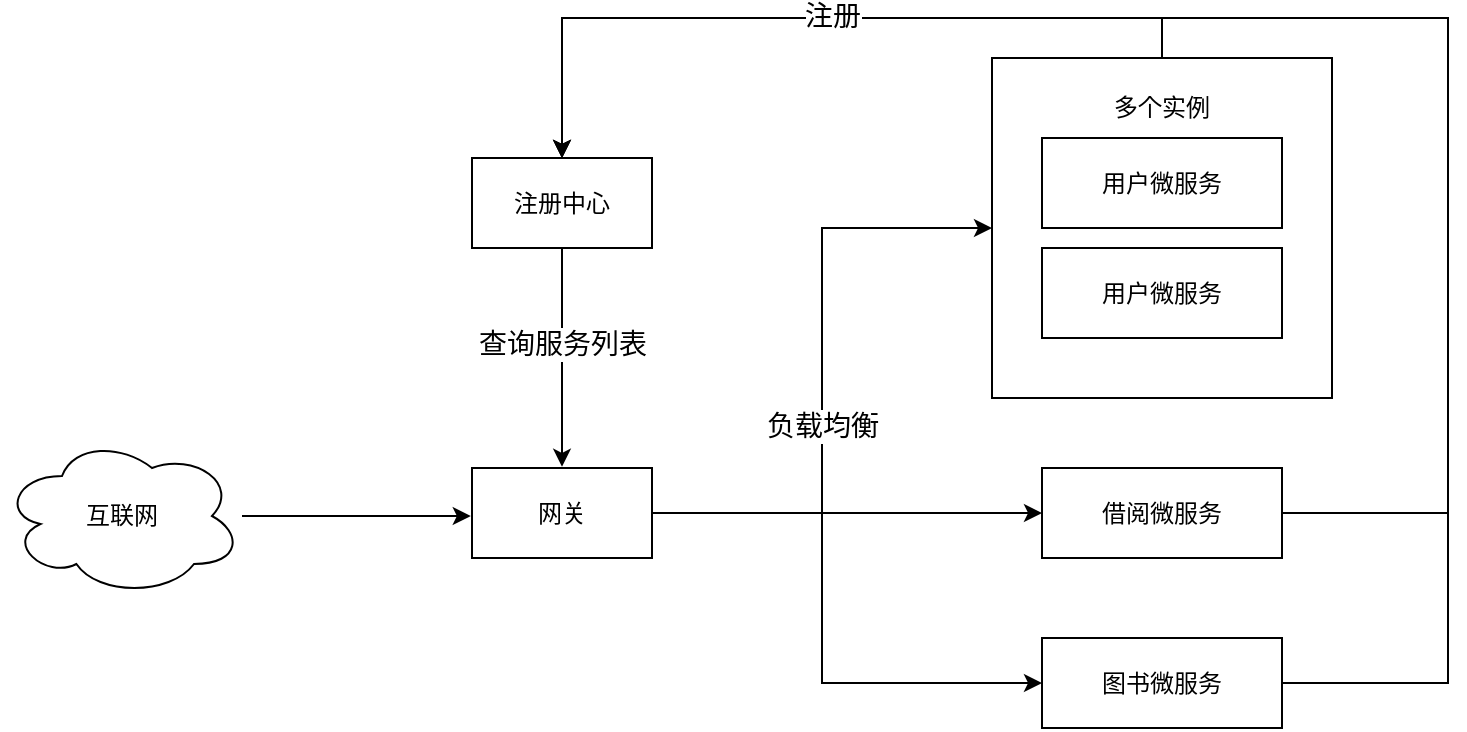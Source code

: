 <mxfile version="24.2.2" type="github" pages="2">
  <diagram id="xFNDtRZFh8RqnuoztKxU" name="Gateway">
    <mxGraphModel dx="656" dy="495" grid="0" gridSize="10" guides="1" tooltips="1" connect="1" arrows="1" fold="1" page="1" pageScale="1" pageWidth="1920" pageHeight="1200" math="0" shadow="0">
      <root>
        <mxCell id="0" />
        <mxCell id="1" parent="0" />
        <mxCell id="51kPHxiHg_8z1Se04hpg-21" style="edgeStyle=orthogonalEdgeStyle;rounded=0;orthogonalLoop=1;jettySize=auto;html=1;entryX=0.5;entryY=0;entryDx=0;entryDy=0;" parent="1" source="51kPHxiHg_8z1Se04hpg-14" target="51kPHxiHg_8z1Se04hpg-6" edge="1">
          <mxGeometry relative="1" as="geometry">
            <Array as="points">
              <mxPoint x="850" y="160" />
              <mxPoint x="550" y="160" />
            </Array>
          </mxGeometry>
        </mxCell>
        <mxCell id="51kPHxiHg_8z1Se04hpg-14" value="" style="whiteSpace=wrap;html=1;aspect=fixed;" parent="1" vertex="1">
          <mxGeometry x="765" y="180" width="170" height="170" as="geometry" />
        </mxCell>
        <mxCell id="51kPHxiHg_8z1Se04hpg-16" style="edgeStyle=orthogonalEdgeStyle;rounded=0;orthogonalLoop=1;jettySize=auto;html=1;" parent="1" source="T08L05lM57PY2SIiKqLK-1" edge="1">
          <mxGeometry relative="1" as="geometry">
            <mxPoint x="504.4" y="409" as="targetPoint" />
          </mxGeometry>
        </mxCell>
        <mxCell id="T08L05lM57PY2SIiKqLK-1" value="互联网" style="ellipse;shape=cloud;whiteSpace=wrap;html=1;" parent="1" vertex="1">
          <mxGeometry x="270" y="369" width="120" height="80" as="geometry" />
        </mxCell>
        <mxCell id="51kPHxiHg_8z1Se04hpg-17" style="edgeStyle=orthogonalEdgeStyle;rounded=0;orthogonalLoop=1;jettySize=auto;html=1;entryX=0;entryY=0.5;entryDx=0;entryDy=0;" parent="1" source="51kPHxiHg_8z1Se04hpg-1" target="51kPHxiHg_8z1Se04hpg-10" edge="1">
          <mxGeometry relative="1" as="geometry" />
        </mxCell>
        <mxCell id="51kPHxiHg_8z1Se04hpg-19" style="edgeStyle=orthogonalEdgeStyle;rounded=0;orthogonalLoop=1;jettySize=auto;html=1;entryX=0;entryY=0.5;entryDx=0;entryDy=0;" parent="1" source="51kPHxiHg_8z1Se04hpg-1" target="51kPHxiHg_8z1Se04hpg-11" edge="1">
          <mxGeometry relative="1" as="geometry">
            <Array as="points">
              <mxPoint x="680" y="408" />
              <mxPoint x="680" y="493" />
            </Array>
          </mxGeometry>
        </mxCell>
        <mxCell id="51kPHxiHg_8z1Se04hpg-25" style="edgeStyle=orthogonalEdgeStyle;rounded=0;orthogonalLoop=1;jettySize=auto;html=1;entryX=0;entryY=0.5;entryDx=0;entryDy=0;" parent="1" source="51kPHxiHg_8z1Se04hpg-1" target="51kPHxiHg_8z1Se04hpg-14" edge="1">
          <mxGeometry relative="1" as="geometry" />
        </mxCell>
        <mxCell id="51kPHxiHg_8z1Se04hpg-27" value="&lt;font style=&quot;font-size: 14px;&quot;&gt;负载均衡&lt;/font&gt;" style="edgeLabel;html=1;align=center;verticalAlign=middle;resizable=0;points=[];" parent="51kPHxiHg_8z1Se04hpg-25" vertex="1" connectable="0">
          <mxGeometry x="-0.179" relative="1" as="geometry">
            <mxPoint as="offset" />
          </mxGeometry>
        </mxCell>
        <mxCell id="51kPHxiHg_8z1Se04hpg-1" value="网关" style="rounded=0;whiteSpace=wrap;html=1;" parent="1" vertex="1">
          <mxGeometry x="505" y="385" width="90" height="45" as="geometry" />
        </mxCell>
        <mxCell id="51kPHxiHg_8z1Se04hpg-20" style="edgeStyle=orthogonalEdgeStyle;rounded=0;orthogonalLoop=1;jettySize=auto;html=1;" parent="1" source="51kPHxiHg_8z1Se04hpg-6" edge="1">
          <mxGeometry relative="1" as="geometry">
            <mxPoint x="550" y="384.4" as="targetPoint" />
          </mxGeometry>
        </mxCell>
        <mxCell id="51kPHxiHg_8z1Se04hpg-29" value="&lt;font style=&quot;font-size: 14px;&quot;&gt;查询服务列表&lt;/font&gt;" style="edgeLabel;html=1;align=center;verticalAlign=middle;resizable=0;points=[];" parent="51kPHxiHg_8z1Se04hpg-20" vertex="1" connectable="0">
          <mxGeometry x="-0.134" relative="1" as="geometry">
            <mxPoint as="offset" />
          </mxGeometry>
        </mxCell>
        <mxCell id="51kPHxiHg_8z1Se04hpg-6" value="注册中心" style="rounded=0;whiteSpace=wrap;html=1;" parent="1" vertex="1">
          <mxGeometry x="505" y="230" width="90" height="45" as="geometry" />
        </mxCell>
        <mxCell id="51kPHxiHg_8z1Se04hpg-24" style="edgeStyle=orthogonalEdgeStyle;rounded=0;orthogonalLoop=1;jettySize=auto;html=1;entryX=0.5;entryY=0;entryDx=0;entryDy=0;" parent="1" source="51kPHxiHg_8z1Se04hpg-10" target="51kPHxiHg_8z1Se04hpg-6" edge="1">
          <mxGeometry relative="1" as="geometry">
            <Array as="points">
              <mxPoint x="993" y="408" />
              <mxPoint x="993" y="160" />
              <mxPoint x="550" y="160" />
            </Array>
          </mxGeometry>
        </mxCell>
        <mxCell id="51kPHxiHg_8z1Se04hpg-10" value="借阅微服务" style="rounded=0;whiteSpace=wrap;html=1;" parent="1" vertex="1">
          <mxGeometry x="790" y="385" width="120" height="45" as="geometry" />
        </mxCell>
        <mxCell id="51kPHxiHg_8z1Se04hpg-22" style="edgeStyle=orthogonalEdgeStyle;rounded=0;orthogonalLoop=1;jettySize=auto;html=1;entryX=0.5;entryY=0;entryDx=0;entryDy=0;" parent="1" source="51kPHxiHg_8z1Se04hpg-11" target="51kPHxiHg_8z1Se04hpg-6" edge="1">
          <mxGeometry relative="1" as="geometry">
            <Array as="points">
              <mxPoint x="993" y="493" />
              <mxPoint x="993" y="160" />
              <mxPoint x="550" y="160" />
            </Array>
          </mxGeometry>
        </mxCell>
        <mxCell id="51kPHxiHg_8z1Se04hpg-30" value="&lt;font style=&quot;font-size: 14px;&quot;&gt;注册&lt;/font&gt;" style="edgeLabel;html=1;align=center;verticalAlign=middle;resizable=0;points=[];" parent="51kPHxiHg_8z1Se04hpg-22" vertex="1" connectable="0">
          <mxGeometry x="0.568" y="-3" relative="1" as="geometry">
            <mxPoint x="4" y="2" as="offset" />
          </mxGeometry>
        </mxCell>
        <mxCell id="51kPHxiHg_8z1Se04hpg-11" value="图书微服务" style="rounded=0;whiteSpace=wrap;html=1;" parent="1" vertex="1">
          <mxGeometry x="790" y="470" width="120" height="45" as="geometry" />
        </mxCell>
        <mxCell id="51kPHxiHg_8z1Se04hpg-12" value="用户微服务" style="rounded=0;whiteSpace=wrap;html=1;" parent="1" vertex="1">
          <mxGeometry x="790" y="275" width="120" height="45" as="geometry" />
        </mxCell>
        <mxCell id="51kPHxiHg_8z1Se04hpg-13" value="用户微服务" style="rounded=0;whiteSpace=wrap;html=1;" parent="1" vertex="1">
          <mxGeometry x="790" y="220" width="120" height="45" as="geometry" />
        </mxCell>
        <mxCell id="51kPHxiHg_8z1Se04hpg-26" value="多个实例" style="text;html=1;strokeColor=none;fillColor=none;align=center;verticalAlign=middle;whiteSpace=wrap;rounded=0;" parent="1" vertex="1">
          <mxGeometry x="820" y="190" width="60" height="30" as="geometry" />
        </mxCell>
      </root>
    </mxGraphModel>
  </diagram>
  <diagram id="Q8P9O9EYSQF2xFaym3fZ" name="Openfeign">
    <mxGraphModel dx="1050" dy="522" grid="0" gridSize="10" guides="1" tooltips="1" connect="1" arrows="1" fold="1" page="1" pageScale="1" pageWidth="1920" pageHeight="1200" math="0" shadow="0">
      <root>
        <mxCell id="0" />
        <mxCell id="1" parent="0" />
        <mxCell id="FUFxqXZrgqdT7hnDQ8rB-3" value="" style="rounded=0;whiteSpace=wrap;html=1;fillColor=#ffe6cc;strokeColor=#d79b00;" vertex="1" parent="1">
          <mxGeometry x="398" y="198" width="218" height="146" as="geometry" />
        </mxCell>
        <mxCell id="FUFxqXZrgqdT7hnDQ8rB-18" style="edgeStyle=orthogonalEdgeStyle;rounded=0;orthogonalLoop=1;jettySize=auto;html=1;entryX=0;entryY=0.5;entryDx=0;entryDy=0;" edge="1" parent="1" source="FUFxqXZrgqdT7hnDQ8rB-1" target="FUFxqXZrgqdT7hnDQ8rB-4">
          <mxGeometry relative="1" as="geometry" />
        </mxCell>
        <mxCell id="FUFxqXZrgqdT7hnDQ8rB-1" value="服务消费者" style="rounded=1;whiteSpace=wrap;html=1;fillColor=#e1d5e7;strokeColor=#9673a6;" vertex="1" parent="1">
          <mxGeometry x="158" y="263" width="120" height="60" as="geometry" />
        </mxCell>
        <mxCell id="FUFxqXZrgqdT7hnDQ8rB-24" style="edgeStyle=orthogonalEdgeStyle;rounded=0;orthogonalLoop=1;jettySize=auto;html=1;endArrow=none;endFill=0;dashed=1;" edge="1" parent="1" source="FUFxqXZrgqdT7hnDQ8rB-2">
          <mxGeometry relative="1" as="geometry">
            <mxPoint x="796" y="438.824" as="targetPoint" />
          </mxGeometry>
        </mxCell>
        <mxCell id="FUFxqXZrgqdT7hnDQ8rB-2" value="服务提供者" style="rounded=1;whiteSpace=wrap;html=1;fillColor=#f8cecc;strokeColor=#b85450;" vertex="1" parent="1">
          <mxGeometry x="736" y="263" width="120" height="60" as="geometry" />
        </mxCell>
        <mxCell id="FUFxqXZrgqdT7hnDQ8rB-7" value="&lt;b&gt;&lt;font style=&quot;font-size: 14px;&quot;&gt;公共API模块&lt;/font&gt;&lt;/b&gt;" style="text;html=1;align=center;verticalAlign=middle;whiteSpace=wrap;rounded=0;" vertex="1" parent="1">
          <mxGeometry x="456.5" y="206" width="101" height="30" as="geometry" />
        </mxCell>
        <mxCell id="FUFxqXZrgqdT7hnDQ8rB-21" style="edgeStyle=orthogonalEdgeStyle;rounded=0;orthogonalLoop=1;jettySize=auto;html=1;entryX=0;entryY=0.5;entryDx=0;entryDy=0;" edge="1" parent="1" source="FUFxqXZrgqdT7hnDQ8rB-4" target="FUFxqXZrgqdT7hnDQ8rB-2">
          <mxGeometry relative="1" as="geometry" />
        </mxCell>
        <mxCell id="FUFxqXZrgqdT7hnDQ8rB-32" value="注册中心" style="edgeLabel;html=1;align=center;verticalAlign=middle;resizable=0;points=[];" vertex="1" connectable="0" parent="FUFxqXZrgqdT7hnDQ8rB-21">
          <mxGeometry x="0.125" y="-2" relative="1" as="geometry">
            <mxPoint x="9" as="offset" />
          </mxGeometry>
        </mxCell>
        <mxCell id="FUFxqXZrgqdT7hnDQ8rB-26" style="edgeStyle=orthogonalEdgeStyle;rounded=0;orthogonalLoop=1;jettySize=auto;html=1;endArrow=none;endFill=0;dashed=1;" edge="1" parent="1" source="FUFxqXZrgqdT7hnDQ8rB-4">
          <mxGeometry relative="1" as="geometry">
            <mxPoint x="507" y="445.412" as="targetPoint" />
          </mxGeometry>
        </mxCell>
        <mxCell id="FUFxqXZrgqdT7hnDQ8rB-4" value="服务接口" style="rounded=1;whiteSpace=wrap;html=1;fillColor=#fff2cc;strokeColor=#d6b656;" vertex="1" parent="1">
          <mxGeometry x="447" y="263" width="120" height="60" as="geometry" />
        </mxCell>
        <mxCell id="FUFxqXZrgqdT7hnDQ8rB-5" value="&lt;font color=&quot;#808080&quot;&gt;(与服务提供者对应)&lt;/font&gt;" style="text;html=1;align=center;verticalAlign=middle;whiteSpace=wrap;rounded=0;" vertex="1" parent="1">
          <mxGeometry x="452" y="297" width="110" height="30" as="geometry" />
        </mxCell>
        <mxCell id="FUFxqXZrgqdT7hnDQ8rB-27" value="" style="shape=note;whiteSpace=wrap;html=1;backgroundOutline=1;darkOpacity=0.05;size=21;fillColor=#dae8fc;strokeColor=#6c8ebf;" vertex="1" parent="1">
          <mxGeometry x="410.25" y="443" width="193.5" height="100" as="geometry" />
        </mxCell>
        <mxCell id="FUFxqXZrgqdT7hnDQ8rB-33" style="edgeStyle=orthogonalEdgeStyle;rounded=0;orthogonalLoop=1;jettySize=auto;html=1;entryX=0;entryY=0.5;entryDx=0;entryDy=0;dashed=1;dashPattern=1 1;endArrow=none;endFill=0;" edge="1" parent="1" source="FUFxqXZrgqdT7hnDQ8rB-28" target="FUFxqXZrgqdT7hnDQ8rB-31">
          <mxGeometry relative="1" as="geometry" />
        </mxCell>
        <mxCell id="FUFxqXZrgqdT7hnDQ8rB-34" value="&lt;font color=&quot;#6666ff&quot;&gt;方法签名一致&lt;/font&gt;&lt;div&gt;&lt;font color=&quot;#6666ff&quot;&gt;注解路径一致&lt;/font&gt;&lt;/div&gt;" style="edgeLabel;html=1;align=center;verticalAlign=middle;resizable=0;points=[];" vertex="1" connectable="0" parent="FUFxqXZrgqdT7hnDQ8rB-33">
          <mxGeometry x="-0.065" y="-1" relative="1" as="geometry">
            <mxPoint x="-1" as="offset" />
          </mxGeometry>
        </mxCell>
        <mxCell id="FUFxqXZrgqdT7hnDQ8rB-28" value="@FeignClient(name=&quot;服务名&quot;)&lt;div&gt;public interface XxxService {&lt;/div&gt;&lt;div&gt;&amp;nbsp; &amp;nbsp; &lt;font color=&quot;#ff3333&quot;&gt;@GetMapping(&quot;...&quot;)&lt;/font&gt;&lt;/div&gt;&lt;div&gt;&lt;font color=&quot;#ff3333&quot;&gt;&amp;nbsp; &amp;nbsp; boolean&lt;/font&gt; getXxx(...)&lt;/div&gt;&lt;div&gt;}&lt;/div&gt;" style="text;html=1;align=left;verticalAlign=middle;whiteSpace=wrap;rounded=0;" vertex="1" parent="1">
          <mxGeometry x="411.75" y="444" width="192" height="98" as="geometry" />
        </mxCell>
        <mxCell id="FUFxqXZrgqdT7hnDQ8rB-30" value="" style="shape=note;whiteSpace=wrap;html=1;backgroundOutline=1;darkOpacity=0.05;size=21;fillColor=#dae8fc;strokeColor=#6c8ebf;" vertex="1" parent="1">
          <mxGeometry x="699.25" y="443" width="193.5" height="100" as="geometry" />
        </mxCell>
        <mxCell id="FUFxqXZrgqdT7hnDQ8rB-31" value="@RestController&lt;div&gt;public class XxxService {&lt;/div&gt;&lt;div&gt;&amp;nbsp; &amp;nbsp; &lt;font color=&quot;#ff3333&quot;&gt;@GetMapping(&quot;...&quot;)&lt;/font&gt;&lt;/div&gt;&lt;div&gt;&lt;font color=&quot;#ff3333&quot;&gt;&amp;nbsp; &amp;nbsp; boolean&lt;/font&gt; getXxx(...)&lt;/div&gt;&lt;div&gt;}&lt;/div&gt;" style="text;html=1;align=left;verticalAlign=middle;whiteSpace=wrap;rounded=0;" vertex="1" parent="1">
          <mxGeometry x="700.75" y="444" width="192" height="98" as="geometry" />
        </mxCell>
        <mxCell id="FUFxqXZrgqdT7hnDQ8rB-35" value="" style="rounded=0;whiteSpace=wrap;html=1;fillColor=none;strokeColor=#FF6666;" vertex="1" parent="1">
          <mxGeometry x="412.75" y="457" width="167.25" height="15" as="geometry" />
        </mxCell>
      </root>
    </mxGraphModel>
  </diagram>
</mxfile>
